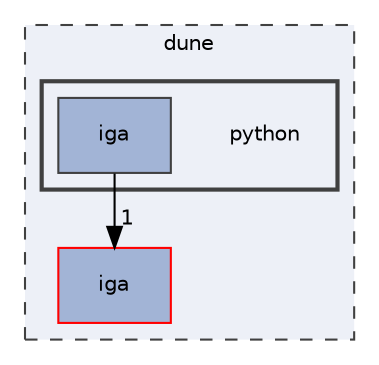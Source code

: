 digraph "python"
{
 // LATEX_PDF_SIZE
  edge [fontname="Helvetica",fontsize="10",labelfontname="Helvetica",labelfontsize="10"];
  node [fontname="Helvetica",fontsize="10",shape=record];
  compound=true
  subgraph clusterdir_5e69be5995c9f5d42bf491ae6f29600e {
    graph [ bgcolor="#edf0f7", pencolor="grey25", style="filled,dashed,", label="dune", fontname="Helvetica", fontsize="10", URL="dir_5e69be5995c9f5d42bf491ae6f29600e.html"]
  dir_d2a3c23294a1b1015b1b8e8721ddded8 [shape=box, label="iga", style="filled,", fillcolor="#a2b4d6", color="red", URL="dir_d2a3c23294a1b1015b1b8e8721ddded8.html"];
  subgraph clusterdir_e42d0074801678c644b0e137d50ef233 {
    graph [ bgcolor="#edf0f7", pencolor="grey25", style="filled,bold,", label="", fontname="Helvetica", fontsize="10", URL="dir_e42d0074801678c644b0e137d50ef233.html"]
    dir_e42d0074801678c644b0e137d50ef233 [shape=plaintext, label="python"];
  dir_4df0bd6c9c69aa67512ad22eda882a96 [shape=box, label="iga", style="filled,", fillcolor="#a2b4d6", color="grey25", URL="dir_4df0bd6c9c69aa67512ad22eda882a96.html"];
  }
  }
  dir_4df0bd6c9c69aa67512ad22eda882a96->dir_d2a3c23294a1b1015b1b8e8721ddded8 [headlabel="1", labeldistance=1.5 headhref="dir_000011_000010.html"];
}
